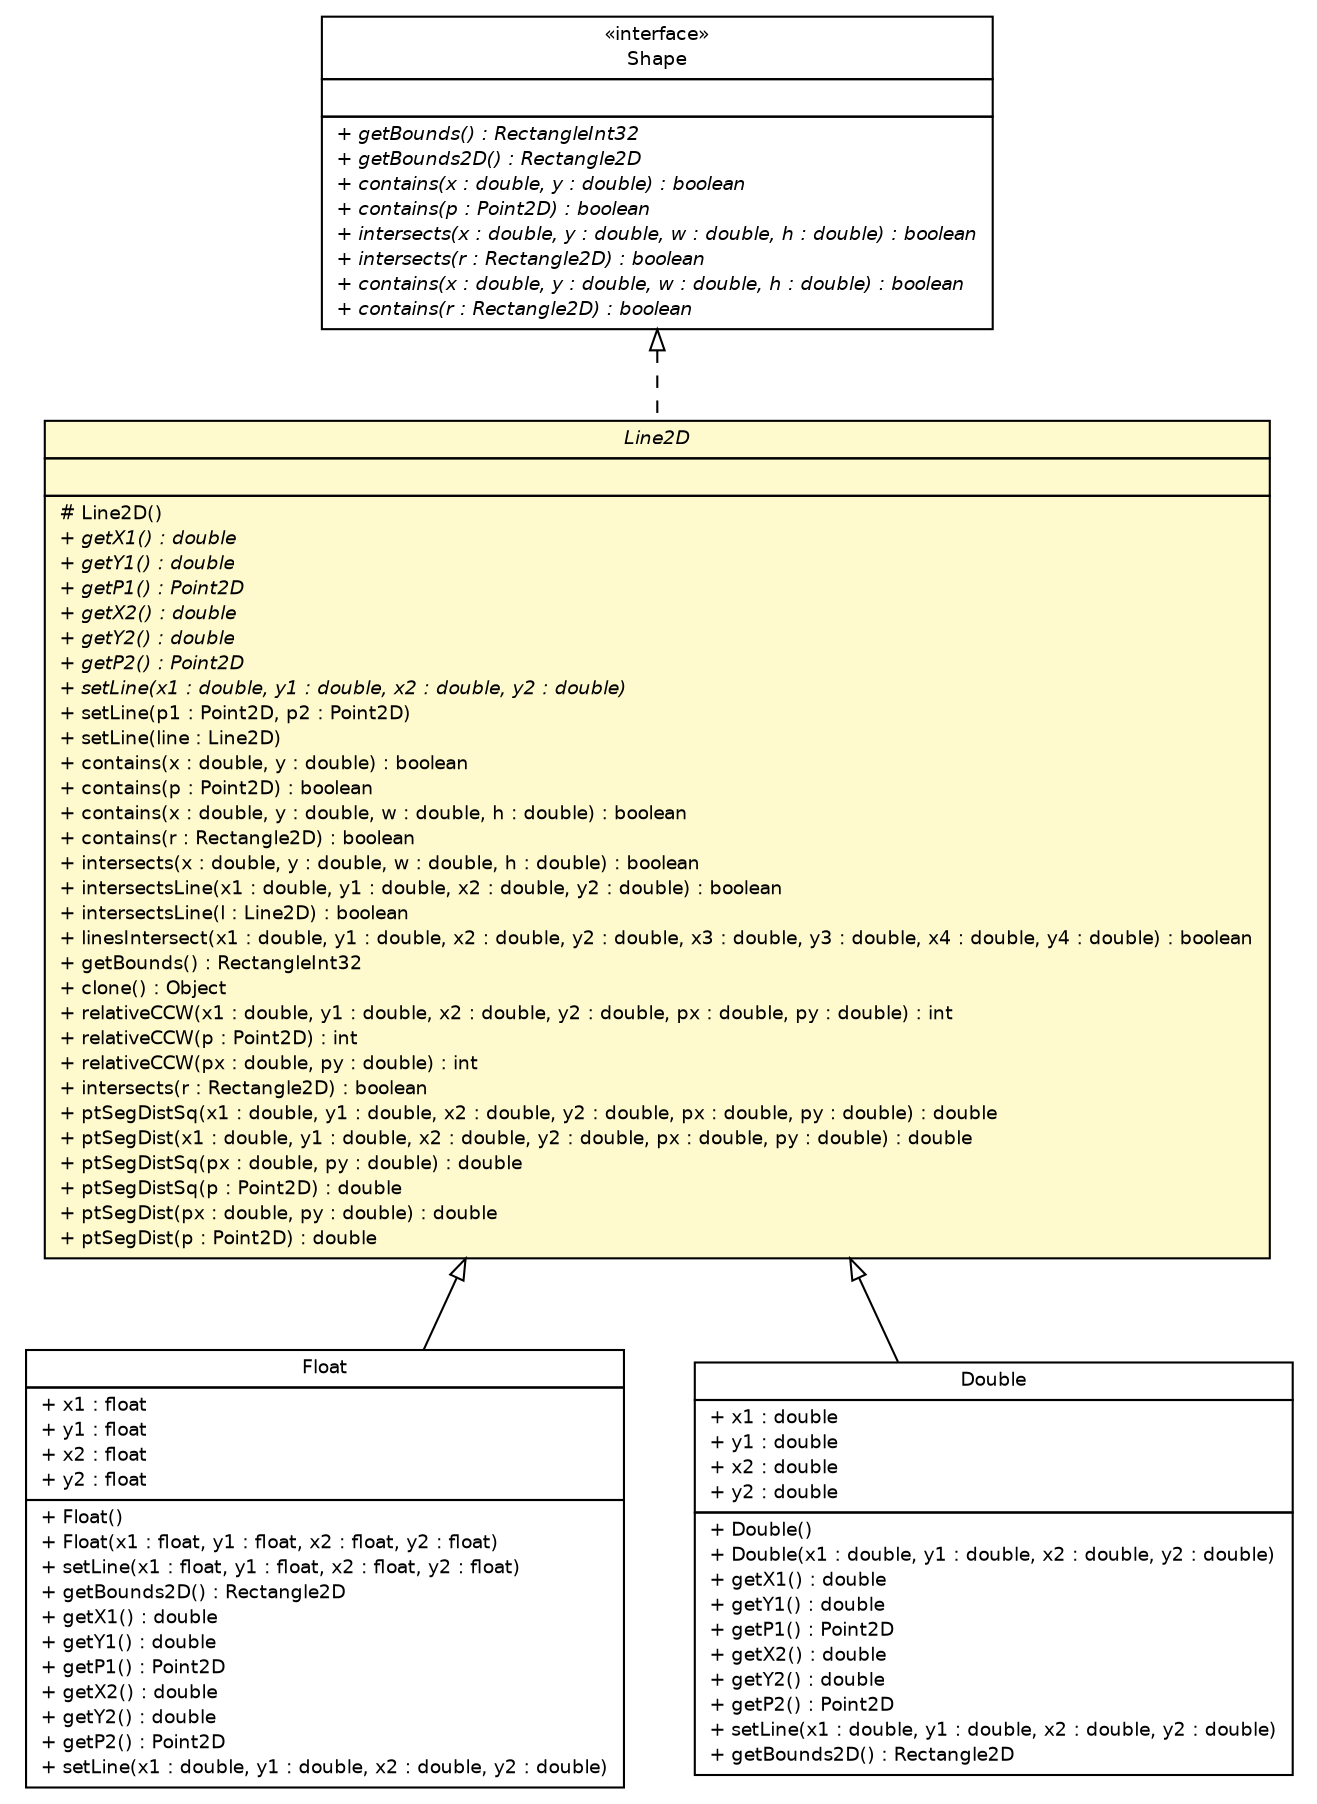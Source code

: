 #!/usr/local/bin/dot
#
# Class diagram 
# Generated by UMLGraph version R5_6-24-gf6e263 (http://www.umlgraph.org/)
#

digraph G {
	edge [fontname="Helvetica",fontsize=10,labelfontname="Helvetica",labelfontsize=10];
	node [fontname="Helvetica",fontsize=10,shape=plaintext];
	nodesep=0.25;
	ranksep=0.5;
	// lejos.robotics.geometry.Line2D
	c6305 [label=<<table title="lejos.robotics.geometry.Line2D" border="0" cellborder="1" cellspacing="0" cellpadding="2" port="p" bgcolor="lemonChiffon" href="./Line2D.html">
		<tr><td><table border="0" cellspacing="0" cellpadding="1">
<tr><td align="center" balign="center"><font face="Helvetica-Oblique"> Line2D </font></td></tr>
		</table></td></tr>
		<tr><td><table border="0" cellspacing="0" cellpadding="1">
<tr><td align="left" balign="left">  </td></tr>
		</table></td></tr>
		<tr><td><table border="0" cellspacing="0" cellpadding="1">
<tr><td align="left" balign="left"> # Line2D() </td></tr>
<tr><td align="left" balign="left"><font face="Helvetica-Oblique" point-size="9.0"> + getX1() : double </font></td></tr>
<tr><td align="left" balign="left"><font face="Helvetica-Oblique" point-size="9.0"> + getY1() : double </font></td></tr>
<tr><td align="left" balign="left"><font face="Helvetica-Oblique" point-size="9.0"> + getP1() : Point2D </font></td></tr>
<tr><td align="left" balign="left"><font face="Helvetica-Oblique" point-size="9.0"> + getX2() : double </font></td></tr>
<tr><td align="left" balign="left"><font face="Helvetica-Oblique" point-size="9.0"> + getY2() : double </font></td></tr>
<tr><td align="left" balign="left"><font face="Helvetica-Oblique" point-size="9.0"> + getP2() : Point2D </font></td></tr>
<tr><td align="left" balign="left"><font face="Helvetica-Oblique" point-size="9.0"> + setLine(x1 : double, y1 : double, x2 : double, y2 : double) </font></td></tr>
<tr><td align="left" balign="left"> + setLine(p1 : Point2D, p2 : Point2D) </td></tr>
<tr><td align="left" balign="left"> + setLine(line : Line2D) </td></tr>
<tr><td align="left" balign="left"> + contains(x : double, y : double) : boolean </td></tr>
<tr><td align="left" balign="left"> + contains(p : Point2D) : boolean </td></tr>
<tr><td align="left" balign="left"> + contains(x : double, y : double, w : double, h : double) : boolean </td></tr>
<tr><td align="left" balign="left"> + contains(r : Rectangle2D) : boolean </td></tr>
<tr><td align="left" balign="left"> + intersects(x : double, y : double, w : double, h : double) : boolean </td></tr>
<tr><td align="left" balign="left"> + intersectsLine(x1 : double, y1 : double, x2 : double, y2 : double) : boolean </td></tr>
<tr><td align="left" balign="left"> + intersectsLine(l : Line2D) : boolean </td></tr>
<tr><td align="left" balign="left"> + linesIntersect(x1 : double, y1 : double, x2 : double, y2 : double, x3 : double, y3 : double, x4 : double, y4 : double) : boolean </td></tr>
<tr><td align="left" balign="left"> + getBounds() : RectangleInt32 </td></tr>
<tr><td align="left" balign="left"> + clone() : Object </td></tr>
<tr><td align="left" balign="left"> + relativeCCW(x1 : double, y1 : double, x2 : double, y2 : double, px : double, py : double) : int </td></tr>
<tr><td align="left" balign="left"> + relativeCCW(p : Point2D) : int </td></tr>
<tr><td align="left" balign="left"> + relativeCCW(px : double, py : double) : int </td></tr>
<tr><td align="left" balign="left"> + intersects(r : Rectangle2D) : boolean </td></tr>
<tr><td align="left" balign="left"> + ptSegDistSq(x1 : double, y1 : double, x2 : double, y2 : double, px : double, py : double) : double </td></tr>
<tr><td align="left" balign="left"> + ptSegDist(x1 : double, y1 : double, x2 : double, y2 : double, px : double, py : double) : double </td></tr>
<tr><td align="left" balign="left"> + ptSegDistSq(px : double, py : double) : double </td></tr>
<tr><td align="left" balign="left"> + ptSegDistSq(p : Point2D) : double </td></tr>
<tr><td align="left" balign="left"> + ptSegDist(px : double, py : double) : double </td></tr>
<tr><td align="left" balign="left"> + ptSegDist(p : Point2D) : double </td></tr>
		</table></td></tr>
		</table>>, URL="./Line2D.html", fontname="Helvetica", fontcolor="black", fontsize=9.0];
	// lejos.robotics.geometry.Line2D.Float
	c6306 [label=<<table title="lejos.robotics.geometry.Line2D.Float" border="0" cellborder="1" cellspacing="0" cellpadding="2" port="p" href="./Line2D.Float.html">
		<tr><td><table border="0" cellspacing="0" cellpadding="1">
<tr><td align="center" balign="center"> Float </td></tr>
		</table></td></tr>
		<tr><td><table border="0" cellspacing="0" cellpadding="1">
<tr><td align="left" balign="left"> + x1 : float </td></tr>
<tr><td align="left" balign="left"> + y1 : float </td></tr>
<tr><td align="left" balign="left"> + x2 : float </td></tr>
<tr><td align="left" balign="left"> + y2 : float </td></tr>
		</table></td></tr>
		<tr><td><table border="0" cellspacing="0" cellpadding="1">
<tr><td align="left" balign="left"> + Float() </td></tr>
<tr><td align="left" balign="left"> + Float(x1 : float, y1 : float, x2 : float, y2 : float) </td></tr>
<tr><td align="left" balign="left"> + setLine(x1 : float, y1 : float, x2 : float, y2 : float) </td></tr>
<tr><td align="left" balign="left"> + getBounds2D() : Rectangle2D </td></tr>
<tr><td align="left" balign="left"> + getX1() : double </td></tr>
<tr><td align="left" balign="left"> + getY1() : double </td></tr>
<tr><td align="left" balign="left"> + getP1() : Point2D </td></tr>
<tr><td align="left" balign="left"> + getX2() : double </td></tr>
<tr><td align="left" balign="left"> + getY2() : double </td></tr>
<tr><td align="left" balign="left"> + getP2() : Point2D </td></tr>
<tr><td align="left" balign="left"> + setLine(x1 : double, y1 : double, x2 : double, y2 : double) </td></tr>
		</table></td></tr>
		</table>>, URL="./Line2D.Float.html", fontname="Helvetica", fontcolor="black", fontsize=9.0];
	// lejos.robotics.geometry.Line2D.Double
	c6307 [label=<<table title="lejos.robotics.geometry.Line2D.Double" border="0" cellborder="1" cellspacing="0" cellpadding="2" port="p" href="./Line2D.Double.html">
		<tr><td><table border="0" cellspacing="0" cellpadding="1">
<tr><td align="center" balign="center"> Double </td></tr>
		</table></td></tr>
		<tr><td><table border="0" cellspacing="0" cellpadding="1">
<tr><td align="left" balign="left"> + x1 : double </td></tr>
<tr><td align="left" balign="left"> + y1 : double </td></tr>
<tr><td align="left" balign="left"> + x2 : double </td></tr>
<tr><td align="left" balign="left"> + y2 : double </td></tr>
		</table></td></tr>
		<tr><td><table border="0" cellspacing="0" cellpadding="1">
<tr><td align="left" balign="left"> + Double() </td></tr>
<tr><td align="left" balign="left"> + Double(x1 : double, y1 : double, x2 : double, y2 : double) </td></tr>
<tr><td align="left" balign="left"> + getX1() : double </td></tr>
<tr><td align="left" balign="left"> + getY1() : double </td></tr>
<tr><td align="left" balign="left"> + getP1() : Point2D </td></tr>
<tr><td align="left" balign="left"> + getX2() : double </td></tr>
<tr><td align="left" balign="left"> + getY2() : double </td></tr>
<tr><td align="left" balign="left"> + getP2() : Point2D </td></tr>
<tr><td align="left" balign="left"> + setLine(x1 : double, y1 : double, x2 : double, y2 : double) </td></tr>
<tr><td align="left" balign="left"> + getBounds2D() : Rectangle2D </td></tr>
		</table></td></tr>
		</table>>, URL="./Line2D.Double.html", fontname="Helvetica", fontcolor="black", fontsize=9.0];
	// lejos.robotics.geometry.Shape
	c6318 [label=<<table title="lejos.robotics.geometry.Shape" border="0" cellborder="1" cellspacing="0" cellpadding="2" port="p" href="./Shape.html">
		<tr><td><table border="0" cellspacing="0" cellpadding="1">
<tr><td align="center" balign="center"> &#171;interface&#187; </td></tr>
<tr><td align="center" balign="center"> Shape </td></tr>
		</table></td></tr>
		<tr><td><table border="0" cellspacing="0" cellpadding="1">
<tr><td align="left" balign="left">  </td></tr>
		</table></td></tr>
		<tr><td><table border="0" cellspacing="0" cellpadding="1">
<tr><td align="left" balign="left"><font face="Helvetica-Oblique" point-size="9.0"> + getBounds() : RectangleInt32 </font></td></tr>
<tr><td align="left" balign="left"><font face="Helvetica-Oblique" point-size="9.0"> + getBounds2D() : Rectangle2D </font></td></tr>
<tr><td align="left" balign="left"><font face="Helvetica-Oblique" point-size="9.0"> + contains(x : double, y : double) : boolean </font></td></tr>
<tr><td align="left" balign="left"><font face="Helvetica-Oblique" point-size="9.0"> + contains(p : Point2D) : boolean </font></td></tr>
<tr><td align="left" balign="left"><font face="Helvetica-Oblique" point-size="9.0"> + intersects(x : double, y : double, w : double, h : double) : boolean </font></td></tr>
<tr><td align="left" balign="left"><font face="Helvetica-Oblique" point-size="9.0"> + intersects(r : Rectangle2D) : boolean </font></td></tr>
<tr><td align="left" balign="left"><font face="Helvetica-Oblique" point-size="9.0"> + contains(x : double, y : double, w : double, h : double) : boolean </font></td></tr>
<tr><td align="left" balign="left"><font face="Helvetica-Oblique" point-size="9.0"> + contains(r : Rectangle2D) : boolean </font></td></tr>
		</table></td></tr>
		</table>>, URL="./Shape.html", fontname="Helvetica", fontcolor="black", fontsize=9.0];
	//lejos.robotics.geometry.Line2D implements lejos.robotics.geometry.Shape
	c6318:p -> c6305:p [dir=back,arrowtail=empty,style=dashed];
	//lejos.robotics.geometry.Line2D.Float extends lejos.robotics.geometry.Line2D
	c6305:p -> c6306:p [dir=back,arrowtail=empty];
	//lejos.robotics.geometry.Line2D.Double extends lejos.robotics.geometry.Line2D
	c6305:p -> c6307:p [dir=back,arrowtail=empty];
}

